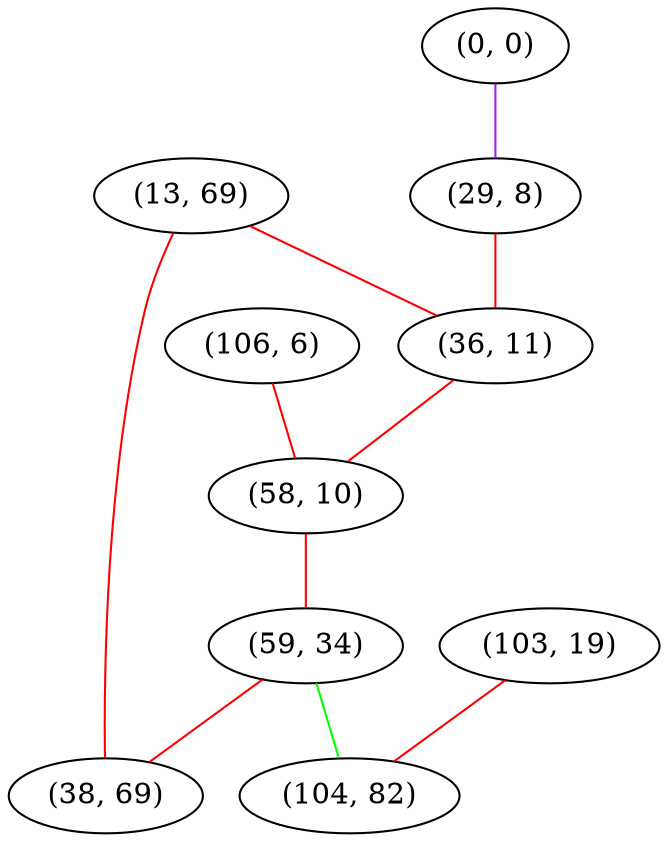 graph "" {
"(0, 0)";
"(29, 8)";
"(106, 6)";
"(13, 69)";
"(103, 19)";
"(36, 11)";
"(58, 10)";
"(59, 34)";
"(38, 69)";
"(104, 82)";
"(0, 0)" -- "(29, 8)"  [color=purple, key=0, weight=4];
"(29, 8)" -- "(36, 11)"  [color=red, key=0, weight=1];
"(106, 6)" -- "(58, 10)"  [color=red, key=0, weight=1];
"(13, 69)" -- "(38, 69)"  [color=red, key=0, weight=1];
"(13, 69)" -- "(36, 11)"  [color=red, key=0, weight=1];
"(103, 19)" -- "(104, 82)"  [color=red, key=0, weight=1];
"(36, 11)" -- "(58, 10)"  [color=red, key=0, weight=1];
"(58, 10)" -- "(59, 34)"  [color=red, key=0, weight=1];
"(59, 34)" -- "(104, 82)"  [color=green, key=0, weight=2];
"(59, 34)" -- "(38, 69)"  [color=red, key=0, weight=1];
}
